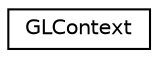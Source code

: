 digraph "Graphical Class Hierarchy"
{
 // LATEX_PDF_SIZE
  edge [fontname="Helvetica",fontsize="10",labelfontname="Helvetica",labelfontsize="10"];
  node [fontname="Helvetica",fontsize="10",shape=record];
  rankdir="LR";
  Node0 [label="GLContext",height=0.2,width=0.4,color="black", fillcolor="white", style="filled",URL="$classGLContext.html",tooltip=" "];
}
